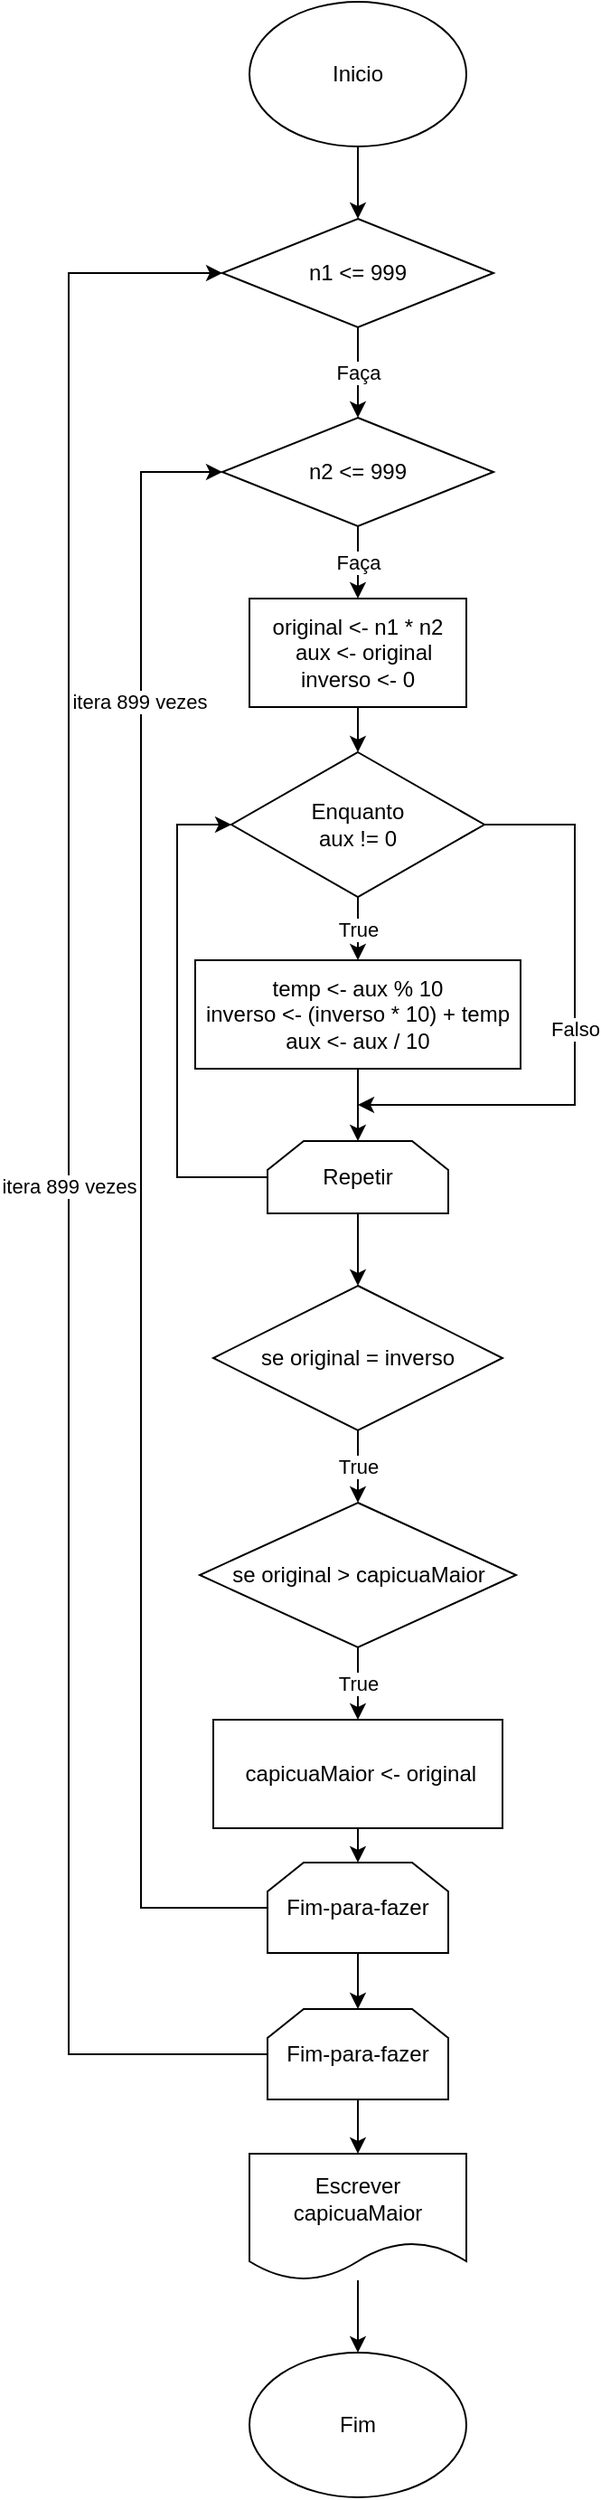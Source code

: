<mxfile version="13.6.5">
    <diagram id="ZLLxQ6LlcOkkR80D9kiV" name="Page-1">
        <mxGraphModel dx="1377" dy="1150" grid="1" gridSize="10" guides="1" tooltips="1" connect="1" arrows="1" fold="1" page="1" pageScale="1" pageWidth="827" pageHeight="1169" math="0" shadow="0">
            <root>
                <mxCell id="0"/>
                <mxCell id="1" parent="0"/>
                <mxCell id="4" value="" style="edgeStyle=orthogonalEdgeStyle;rounded=0;orthogonalLoop=1;jettySize=auto;html=1;" edge="1" parent="1" source="2" target="3">
                    <mxGeometry relative="1" as="geometry"/>
                </mxCell>
                <mxCell id="2" value="Inicio" style="ellipse;whiteSpace=wrap;html=1;" vertex="1" parent="1">
                    <mxGeometry x="80" y="90" width="120" height="80" as="geometry"/>
                </mxCell>
                <mxCell id="6" value="Faça" style="edgeStyle=orthogonalEdgeStyle;rounded=0;orthogonalLoop=1;jettySize=auto;html=1;" edge="1" parent="1" source="3" target="5">
                    <mxGeometry relative="1" as="geometry"/>
                </mxCell>
                <mxCell id="3" value="n1 &amp;lt;= 999" style="rhombus;whiteSpace=wrap;html=1;" vertex="1" parent="1">
                    <mxGeometry x="65" y="210" width="150" height="60" as="geometry"/>
                </mxCell>
                <mxCell id="8" value="Faça" style="edgeStyle=orthogonalEdgeStyle;rounded=0;orthogonalLoop=1;jettySize=auto;html=1;" edge="1" parent="1" source="5" target="7">
                    <mxGeometry relative="1" as="geometry"/>
                </mxCell>
                <mxCell id="5" value="n2 &amp;lt;= 999" style="rhombus;whiteSpace=wrap;html=1;" vertex="1" parent="1">
                    <mxGeometry x="65" y="320" width="150" height="60" as="geometry"/>
                </mxCell>
                <mxCell id="10" value="" style="edgeStyle=orthogonalEdgeStyle;rounded=0;orthogonalLoop=1;jettySize=auto;html=1;" edge="1" parent="1" source="7" target="9">
                    <mxGeometry relative="1" as="geometry"/>
                </mxCell>
                <mxCell id="7" value="&lt;div&gt;original &amp;lt;- n1 * n2&lt;/div&gt;&lt;div&gt;&amp;nbsp; aux &amp;lt;- original&lt;/div&gt;&lt;div&gt;inverso &amp;lt;- 0&lt;/div&gt;" style="whiteSpace=wrap;html=1;" vertex="1" parent="1">
                    <mxGeometry x="80" y="420" width="120" height="60" as="geometry"/>
                </mxCell>
                <mxCell id="12" value="True" style="edgeStyle=orthogonalEdgeStyle;rounded=0;orthogonalLoop=1;jettySize=auto;html=1;" edge="1" parent="1" source="9" target="11">
                    <mxGeometry relative="1" as="geometry"/>
                </mxCell>
                <mxCell id="15" value="Falso" style="edgeStyle=orthogonalEdgeStyle;rounded=0;orthogonalLoop=1;jettySize=auto;html=1;exitX=1;exitY=0.5;exitDx=0;exitDy=0;" edge="1" parent="1" source="9">
                    <mxGeometry relative="1" as="geometry">
                        <mxPoint x="140" y="700" as="targetPoint"/>
                        <Array as="points">
                            <mxPoint x="260" y="545"/>
                            <mxPoint x="260" y="700"/>
                        </Array>
                    </mxGeometry>
                </mxCell>
                <mxCell id="9" value="Enquanto&lt;br&gt;aux != 0" style="rhombus;whiteSpace=wrap;html=1;" vertex="1" parent="1">
                    <mxGeometry x="70" y="505" width="140" height="80" as="geometry"/>
                </mxCell>
                <mxCell id="14" style="edgeStyle=orthogonalEdgeStyle;rounded=0;orthogonalLoop=1;jettySize=auto;html=1;exitX=0.5;exitY=1;exitDx=0;exitDy=0;entryX=0.5;entryY=0;entryDx=0;entryDy=0;" edge="1" parent="1" source="11" target="13">
                    <mxGeometry relative="1" as="geometry"/>
                </mxCell>
                <mxCell id="11" value="&lt;div&gt;temp &amp;lt;- aux % 10&lt;/div&gt;&lt;div&gt;inverso &amp;lt;- (inverso * 10) + temp&lt;/div&gt;&lt;div&gt;aux &amp;lt;- aux / 10&lt;/div&gt;" style="whiteSpace=wrap;html=1;" vertex="1" parent="1">
                    <mxGeometry x="50" y="620" width="180" height="60" as="geometry"/>
                </mxCell>
                <mxCell id="16" style="edgeStyle=orthogonalEdgeStyle;rounded=0;orthogonalLoop=1;jettySize=auto;html=1;exitX=0;exitY=0.5;exitDx=0;exitDy=0;entryX=0;entryY=0.5;entryDx=0;entryDy=0;" edge="1" parent="1" source="13" target="9">
                    <mxGeometry relative="1" as="geometry">
                        <Array as="points">
                            <mxPoint x="40" y="740"/>
                            <mxPoint x="40" y="545"/>
                        </Array>
                    </mxGeometry>
                </mxCell>
                <mxCell id="18" value="" style="edgeStyle=orthogonalEdgeStyle;rounded=0;orthogonalLoop=1;jettySize=auto;html=1;" edge="1" parent="1" source="13" target="17">
                    <mxGeometry relative="1" as="geometry"/>
                </mxCell>
                <mxCell id="13" value="Repetir" style="shape=loopLimit;whiteSpace=wrap;html=1;" vertex="1" parent="1">
                    <mxGeometry x="90" y="720" width="100" height="40" as="geometry"/>
                </mxCell>
                <mxCell id="20" value="True" style="edgeStyle=orthogonalEdgeStyle;rounded=0;orthogonalLoop=1;jettySize=auto;html=1;" edge="1" parent="1" source="17" target="19">
                    <mxGeometry relative="1" as="geometry"/>
                </mxCell>
                <mxCell id="17" value="se original = inverso" style="rhombus;whiteSpace=wrap;html=1;" vertex="1" parent="1">
                    <mxGeometry x="60" y="800" width="160" height="80" as="geometry"/>
                </mxCell>
                <mxCell id="22" value="True" style="edgeStyle=orthogonalEdgeStyle;rounded=0;orthogonalLoop=1;jettySize=auto;html=1;" edge="1" parent="1" source="19" target="21">
                    <mxGeometry relative="1" as="geometry"/>
                </mxCell>
                <mxCell id="19" value="se original &gt; capicuaMaior" style="rhombus;whiteSpace=wrap;html=1;" vertex="1" parent="1">
                    <mxGeometry x="52.5" y="920" width="175" height="80" as="geometry"/>
                </mxCell>
                <mxCell id="24" style="edgeStyle=orthogonalEdgeStyle;rounded=0;orthogonalLoop=1;jettySize=auto;html=1;exitX=0.5;exitY=1;exitDx=0;exitDy=0;entryX=0.5;entryY=0;entryDx=0;entryDy=0;" edge="1" parent="1" source="21" target="23">
                    <mxGeometry relative="1" as="geometry"/>
                </mxCell>
                <mxCell id="21" value="&amp;nbsp;capicuaMaior &amp;lt;- original" style="whiteSpace=wrap;html=1;" vertex="1" parent="1">
                    <mxGeometry x="60" y="1040" width="160" height="60" as="geometry"/>
                </mxCell>
                <mxCell id="25" style="edgeStyle=orthogonalEdgeStyle;rounded=0;orthogonalLoop=1;jettySize=auto;html=1;exitX=0;exitY=0.5;exitDx=0;exitDy=0;entryX=0;entryY=0.5;entryDx=0;entryDy=0;" edge="1" parent="1" source="23" target="5">
                    <mxGeometry relative="1" as="geometry">
                        <Array as="points">
                            <mxPoint x="20" y="1144"/>
                            <mxPoint x="20" y="350"/>
                        </Array>
                    </mxGeometry>
                </mxCell>
                <mxCell id="26" value="itera 899 vezes" style="edgeLabel;html=1;align=center;verticalAlign=middle;resizable=0;points=[];" vertex="1" connectable="0" parent="25">
                    <mxGeometry x="0.623" y="1" relative="1" as="geometry">
                        <mxPoint as="offset"/>
                    </mxGeometry>
                </mxCell>
                <mxCell id="28" value="" style="edgeStyle=orthogonalEdgeStyle;rounded=0;orthogonalLoop=1;jettySize=auto;html=1;" edge="1" parent="1" source="23" target="27">
                    <mxGeometry relative="1" as="geometry"/>
                </mxCell>
                <mxCell id="23" value="Fim-para-fazer" style="shape=loopLimit;whiteSpace=wrap;html=1;" vertex="1" parent="1">
                    <mxGeometry x="90" y="1119" width="100" height="50" as="geometry"/>
                </mxCell>
                <mxCell id="29" value="itera 899 vezes" style="edgeStyle=orthogonalEdgeStyle;rounded=0;orthogonalLoop=1;jettySize=auto;html=1;exitX=0;exitY=0.5;exitDx=0;exitDy=0;entryX=0;entryY=0.5;entryDx=0;entryDy=0;" edge="1" parent="1" source="27" target="3">
                    <mxGeometry relative="1" as="geometry">
                        <Array as="points">
                            <mxPoint x="-20" y="1225"/>
                            <mxPoint x="-20" y="240"/>
                        </Array>
                    </mxGeometry>
                </mxCell>
                <mxCell id="31" value="" style="edgeStyle=orthogonalEdgeStyle;rounded=0;orthogonalLoop=1;jettySize=auto;html=1;" edge="1" parent="1" source="27" target="30">
                    <mxGeometry relative="1" as="geometry"/>
                </mxCell>
                <mxCell id="27" value="Fim-para-fazer" style="shape=loopLimit;whiteSpace=wrap;html=1;" vertex="1" parent="1">
                    <mxGeometry x="90" y="1200" width="100" height="50" as="geometry"/>
                </mxCell>
                <mxCell id="33" value="" style="edgeStyle=orthogonalEdgeStyle;rounded=0;orthogonalLoop=1;jettySize=auto;html=1;" edge="1" parent="1" source="30" target="32">
                    <mxGeometry relative="1" as="geometry"/>
                </mxCell>
                <mxCell id="30" value="Escrever&lt;br&gt;capicuaMaior" style="shape=document;whiteSpace=wrap;html=1;boundedLbl=1;" vertex="1" parent="1">
                    <mxGeometry x="80" y="1280" width="120" height="70" as="geometry"/>
                </mxCell>
                <mxCell id="32" value="Fim" style="ellipse;whiteSpace=wrap;html=1;" vertex="1" parent="1">
                    <mxGeometry x="80" y="1390" width="120" height="80" as="geometry"/>
                </mxCell>
            </root>
        </mxGraphModel>
    </diagram>
</mxfile>